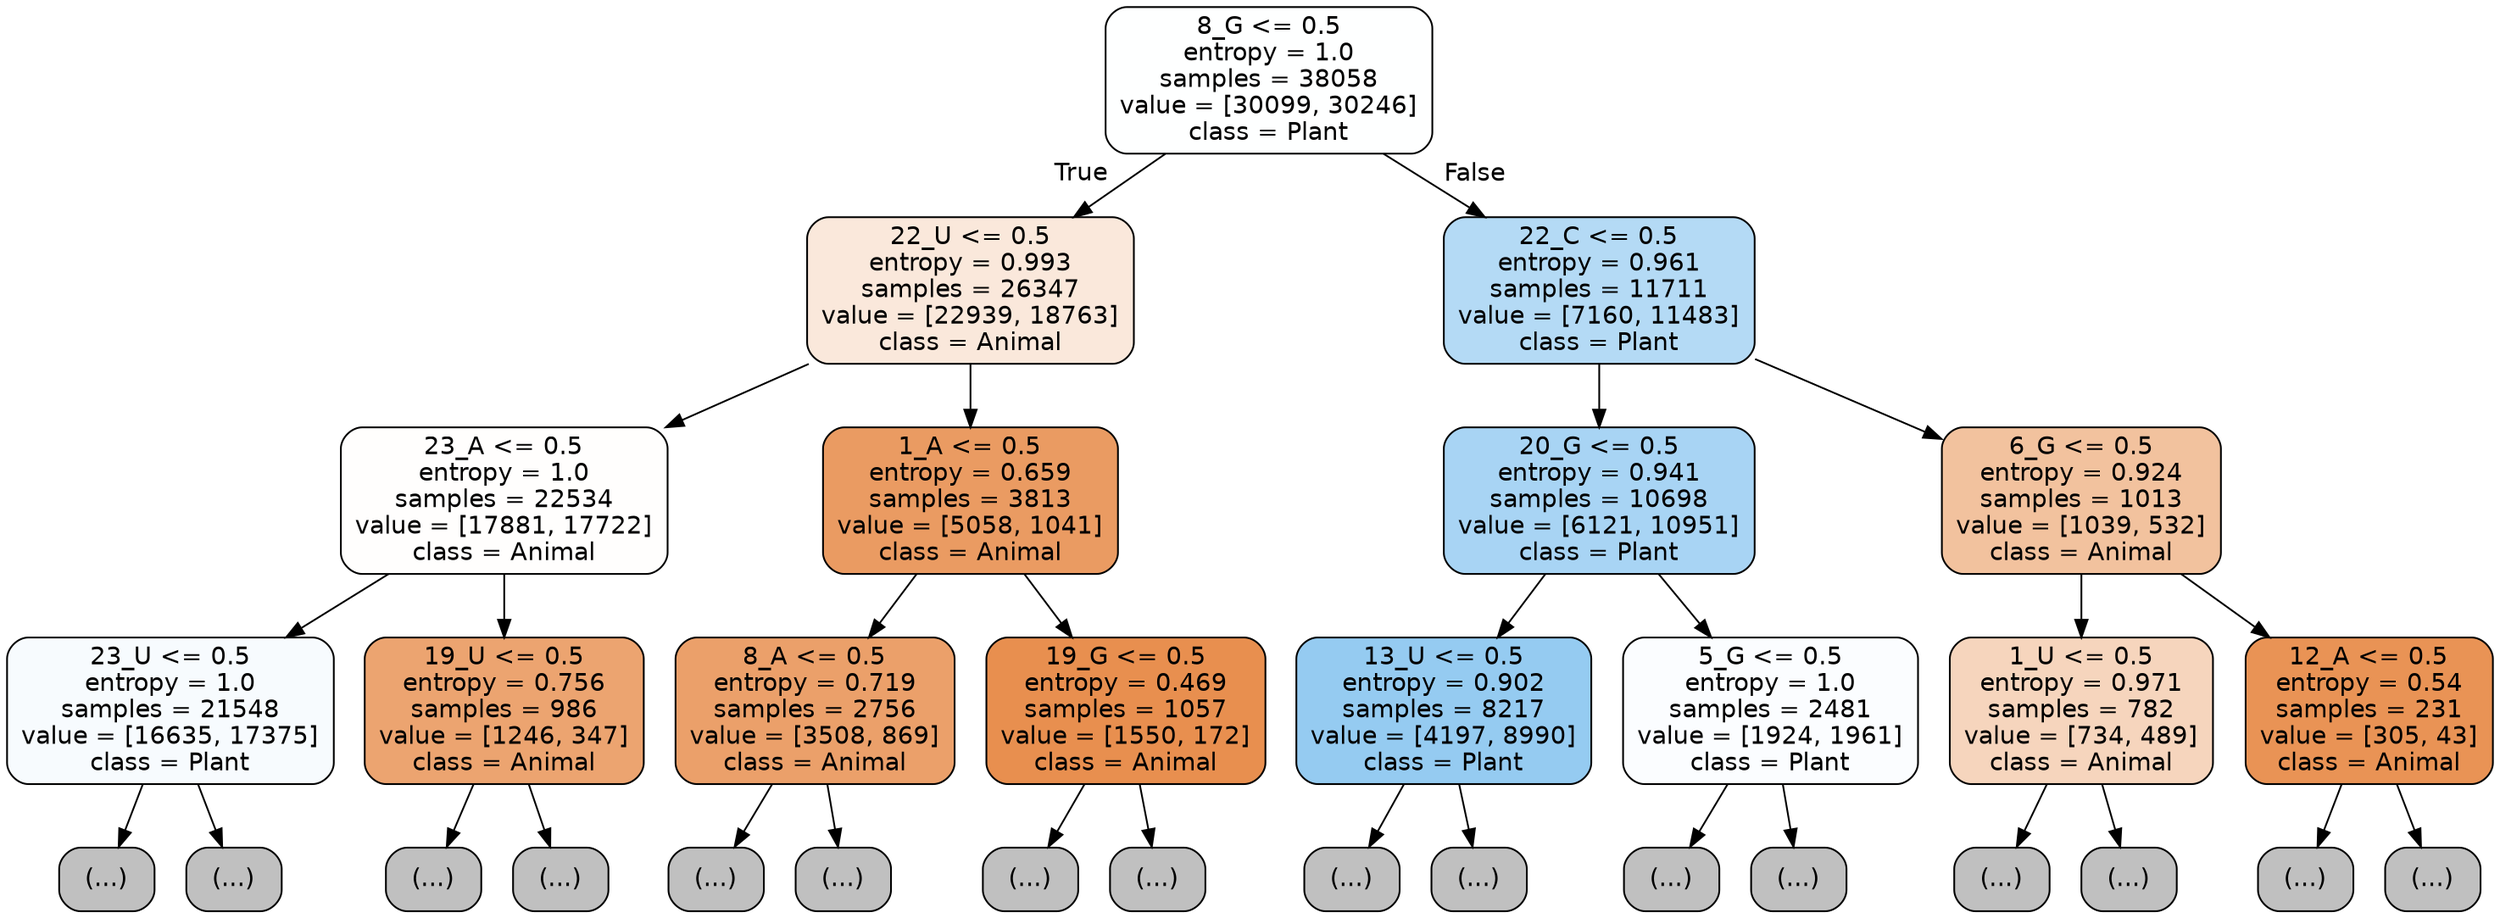 digraph Tree {
node [shape=box, style="filled, rounded", color="black", fontname="helvetica"] ;
edge [fontname="helvetica"] ;
0 [label="8_G <= 0.5\nentropy = 1.0\nsamples = 38058\nvalue = [30099, 30246]\nclass = Plant", fillcolor="#feffff"] ;
1 [label="22_U <= 0.5\nentropy = 0.993\nsamples = 26347\nvalue = [22939, 18763]\nclass = Animal", fillcolor="#fae8db"] ;
0 -> 1 [labeldistance=2.5, labelangle=45, headlabel="True"] ;
2 [label="23_A <= 0.5\nentropy = 1.0\nsamples = 22534\nvalue = [17881, 17722]\nclass = Animal", fillcolor="#fffefd"] ;
1 -> 2 ;
3 [label="23_U <= 0.5\nentropy = 1.0\nsamples = 21548\nvalue = [16635, 17375]\nclass = Plant", fillcolor="#f7fbfe"] ;
2 -> 3 ;
4 [label="(...)", fillcolor="#C0C0C0"] ;
3 -> 4 ;
9995 [label="(...)", fillcolor="#C0C0C0"] ;
3 -> 9995 ;
10390 [label="19_U <= 0.5\nentropy = 0.756\nsamples = 986\nvalue = [1246, 347]\nclass = Animal", fillcolor="#eca470"] ;
2 -> 10390 ;
10391 [label="(...)", fillcolor="#C0C0C0"] ;
10390 -> 10391 ;
10726 [label="(...)", fillcolor="#C0C0C0"] ;
10390 -> 10726 ;
10835 [label="1_A <= 0.5\nentropy = 0.659\nsamples = 3813\nvalue = [5058, 1041]\nclass = Animal", fillcolor="#ea9b62"] ;
1 -> 10835 ;
10836 [label="8_A <= 0.5\nentropy = 0.719\nsamples = 2756\nvalue = [3508, 869]\nclass = Animal", fillcolor="#eba06a"] ;
10835 -> 10836 ;
10837 [label="(...)", fillcolor="#C0C0C0"] ;
10836 -> 10837 ;
11580 [label="(...)", fillcolor="#C0C0C0"] ;
10836 -> 11580 ;
11995 [label="19_G <= 0.5\nentropy = 0.469\nsamples = 1057\nvalue = [1550, 172]\nclass = Animal", fillcolor="#e88f4f"] ;
10835 -> 11995 ;
11996 [label="(...)", fillcolor="#C0C0C0"] ;
11995 -> 11996 ;
12193 [label="(...)", fillcolor="#C0C0C0"] ;
11995 -> 12193 ;
12300 [label="22_C <= 0.5\nentropy = 0.961\nsamples = 11711\nvalue = [7160, 11483]\nclass = Plant", fillcolor="#b4daf5"] ;
0 -> 12300 [labeldistance=2.5, labelangle=-45, headlabel="False"] ;
12301 [label="20_G <= 0.5\nentropy = 0.941\nsamples = 10698\nvalue = [6121, 10951]\nclass = Plant", fillcolor="#a8d4f4"] ;
12300 -> 12301 ;
12302 [label="13_U <= 0.5\nentropy = 0.902\nsamples = 8217\nvalue = [4197, 8990]\nclass = Plant", fillcolor="#95cbf1"] ;
12301 -> 12302 ;
12303 [label="(...)", fillcolor="#C0C0C0"] ;
12302 -> 12303 ;
14406 [label="(...)", fillcolor="#C0C0C0"] ;
12302 -> 14406 ;
15133 [label="5_G <= 0.5\nentropy = 1.0\nsamples = 2481\nvalue = [1924, 1961]\nclass = Plant", fillcolor="#fbfdff"] ;
12301 -> 15133 ;
15134 [label="(...)", fillcolor="#C0C0C0"] ;
15133 -> 15134 ;
15849 [label="(...)", fillcolor="#C0C0C0"] ;
15133 -> 15849 ;
16204 [label="6_G <= 0.5\nentropy = 0.924\nsamples = 1013\nvalue = [1039, 532]\nclass = Animal", fillcolor="#f2c29e"] ;
12300 -> 16204 ;
16205 [label="1_U <= 0.5\nentropy = 0.971\nsamples = 782\nvalue = [734, 489]\nclass = Animal", fillcolor="#f6d5bd"] ;
16204 -> 16205 ;
16206 [label="(...)", fillcolor="#C0C0C0"] ;
16205 -> 16206 ;
16431 [label="(...)", fillcolor="#C0C0C0"] ;
16205 -> 16431 ;
16626 [label="12_A <= 0.5\nentropy = 0.54\nsamples = 231\nvalue = [305, 43]\nclass = Animal", fillcolor="#e99355"] ;
16204 -> 16626 ;
16627 [label="(...)", fillcolor="#C0C0C0"] ;
16626 -> 16627 ;
16690 [label="(...)", fillcolor="#C0C0C0"] ;
16626 -> 16690 ;
}